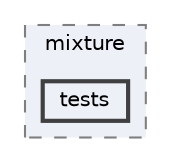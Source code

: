 digraph "/home/jam/Research/IRES-2025/dev/src/llm-scripts/testing/hypothesis-testing/hyp-env/lib/python3.12/site-packages/sklearn/mixture/tests"
{
 // LATEX_PDF_SIZE
  bgcolor="transparent";
  edge [fontname=Helvetica,fontsize=10,labelfontname=Helvetica,labelfontsize=10];
  node [fontname=Helvetica,fontsize=10,shape=box,height=0.2,width=0.4];
  compound=true
  subgraph clusterdir_6a5757d26ea22ff29dc9ff6e52268f69 {
    graph [ bgcolor="#edf0f7", pencolor="grey50", label="mixture", fontname=Helvetica,fontsize=10 style="filled,dashed", URL="dir_6a5757d26ea22ff29dc9ff6e52268f69.html",tooltip=""]
  dir_e2b10f7073813017e371ee090285e85a [label="tests", fillcolor="#edf0f7", color="grey25", style="filled,bold", URL="dir_e2b10f7073813017e371ee090285e85a.html",tooltip=""];
  }
}
